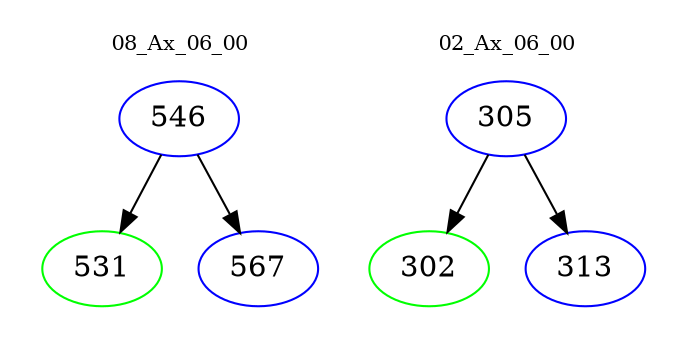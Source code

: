 digraph{
subgraph cluster_0 {
color = white
label = "08_Ax_06_00";
fontsize=10;
T0_546 [label="546", color="blue"]
T0_546 -> T0_531 [color="black"]
T0_531 [label="531", color="green"]
T0_546 -> T0_567 [color="black"]
T0_567 [label="567", color="blue"]
}
subgraph cluster_1 {
color = white
label = "02_Ax_06_00";
fontsize=10;
T1_305 [label="305", color="blue"]
T1_305 -> T1_302 [color="black"]
T1_302 [label="302", color="green"]
T1_305 -> T1_313 [color="black"]
T1_313 [label="313", color="blue"]
}
}
